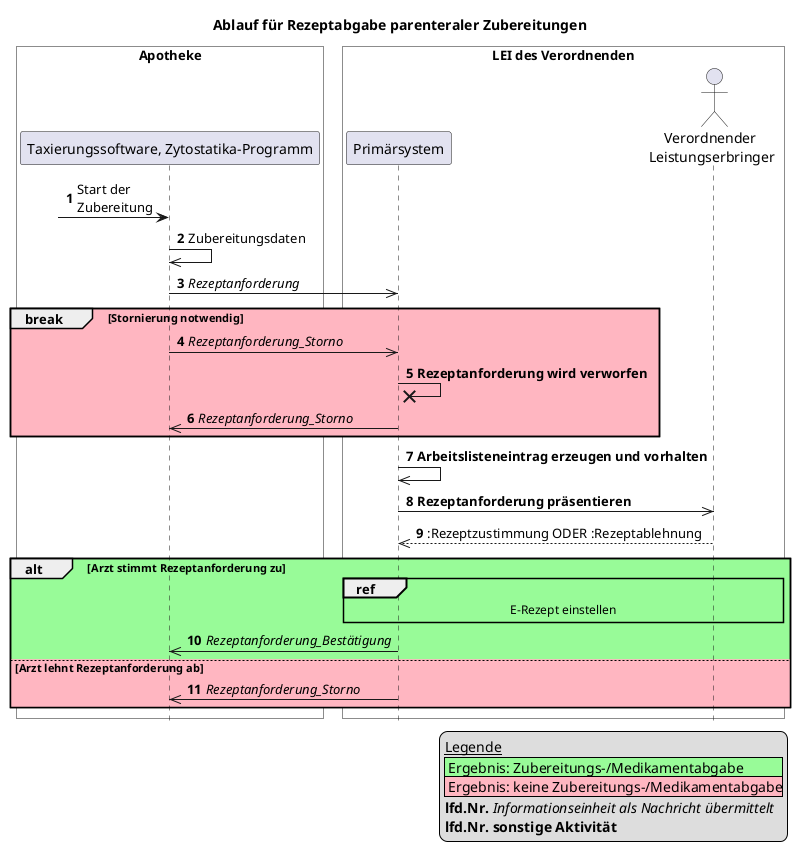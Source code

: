 @startuml


skinparam maxMessageSize 300

title Ablauf für Rezeptabgabe parenteraler Zubereitungen
hide footbox
autonumber

box "Apotheke" #White
    participant "Taxierungssoftware, Zytostatika-Programm" as AVS
end box

box "LEI des Verordnenden" #White
    participant "Primärsystem" as PS
    actor "Verordnender \nLeistungserbringer" as Arzt
end box

legend bottom right
    __Legende__
    |<#PaleGreen> Ergebnis: Zubereitungs-/Medikamentabgabe|
    |<#LightPink> Ergebnis: keine Zubereitungs-/Medikamentabgabe|
    **lfd.Nr.** //Informationseinheit als Nachricht übermittelt//
    **lfd.Nr.** **sonstige Aktivität**
endlegend

?-> AVS: Start der \nZubereitung

AVS ->> AVS: Zubereitungsdaten

AVS ->> PS: //Rezeptanforderung//

break #LightPink Stornierung notwendig
    AVS ->> PS: //Rezeptanforderung_Storno//
    PS ->x PS: **Rezeptanforderung wird verworfen**
    PS ->> AVS: //Rezeptanforderung_Storno//
end

PS ->> PS: **Arbeitslisteneintrag erzeugen und vorhalten**

PS ->> Arzt: **Rezeptanforderung präsentieren**
return :Rezeptzustimmung ODER :Rezeptablehnung

alt #PaleGreen Arzt stimmt Rezeptanforderung zu
    ref over Arzt, PS #lightyellow
        E-Rezept einstellen
    end ref
    PS ->> AVS: //Rezeptanforderung_Bestätigung//
else #LightPink Arzt lehnt Rezeptanforderung ab
    PS ->> AVS: //Rezeptanforderung_Storno//

end

@enduml